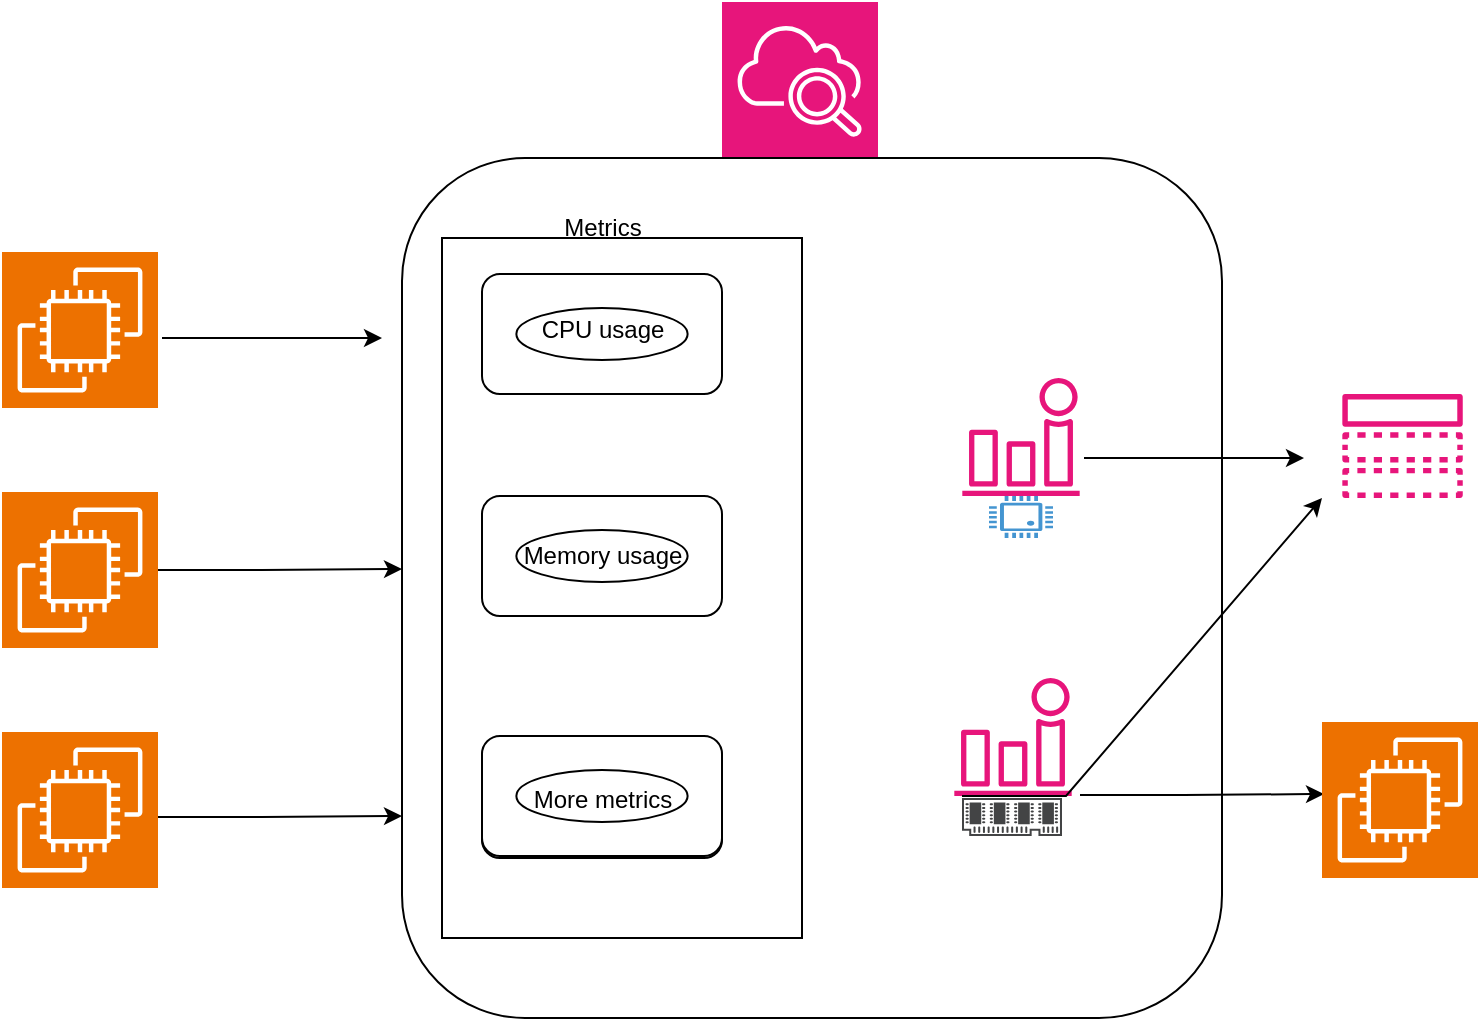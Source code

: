 <mxfile version="26.0.6">
  <diagram name="Page-1" id="ec4LZlJXVtBeC0Up6jDh">
    <mxGraphModel dx="1194" dy="797" grid="1" gridSize="10" guides="1" tooltips="1" connect="1" arrows="1" fold="1" page="1" pageScale="1" pageWidth="850" pageHeight="1100" math="0" shadow="0">
      <root>
        <mxCell id="0" />
        <mxCell id="1" parent="0" />
        <mxCell id="8TGFVGsVwTt1SEC6JmtR-1" value="" style="sketch=0;points=[[0,0,0],[0.25,0,0],[0.5,0,0],[0.75,0,0],[1,0,0],[0,1,0],[0.25,1,0],[0.5,1,0],[0.75,1,0],[1,1,0],[0,0.25,0],[0,0.5,0],[0,0.75,0],[1,0.25,0],[1,0.5,0],[1,0.75,0]];outlineConnect=0;fontColor=#232F3E;fillColor=#ED7100;strokeColor=#ffffff;dashed=0;verticalLabelPosition=bottom;verticalAlign=top;align=center;html=1;fontSize=12;fontStyle=0;aspect=fixed;shape=mxgraph.aws4.resourceIcon;resIcon=mxgraph.aws4.ec2;" vertex="1" parent="1">
          <mxGeometry x="80" y="247" width="78" height="78" as="geometry" />
        </mxCell>
        <mxCell id="8TGFVGsVwTt1SEC6JmtR-2" value="" style="sketch=0;points=[[0,0,0],[0.25,0,0],[0.5,0,0],[0.75,0,0],[1,0,0],[0,1,0],[0.25,1,0],[0.5,1,0],[0.75,1,0],[1,1,0],[0,0.25,0],[0,0.5,0],[0,0.75,0],[1,0.25,0],[1,0.5,0],[1,0.75,0]];outlineConnect=0;fontColor=#232F3E;fillColor=#ED7100;strokeColor=#ffffff;dashed=0;verticalLabelPosition=bottom;verticalAlign=top;align=center;html=1;fontSize=12;fontStyle=0;aspect=fixed;shape=mxgraph.aws4.resourceIcon;resIcon=mxgraph.aws4.ec2;" vertex="1" parent="1">
          <mxGeometry x="80" y="487" width="78" height="78" as="geometry" />
        </mxCell>
        <mxCell id="8TGFVGsVwTt1SEC6JmtR-3" value="" style="sketch=0;points=[[0,0,0],[0.25,0,0],[0.5,0,0],[0.75,0,0],[1,0,0],[0,1,0],[0.25,1,0],[0.5,1,0],[0.75,1,0],[1,1,0],[0,0.25,0],[0,0.5,0],[0,0.75,0],[1,0.25,0],[1,0.5,0],[1,0.75,0]];outlineConnect=0;fontColor=#232F3E;fillColor=#ED7100;strokeColor=#ffffff;dashed=0;verticalLabelPosition=bottom;verticalAlign=top;align=center;html=1;fontSize=12;fontStyle=0;aspect=fixed;shape=mxgraph.aws4.resourceIcon;resIcon=mxgraph.aws4.ec2;" vertex="1" parent="1">
          <mxGeometry x="80" y="367" width="78" height="78" as="geometry" />
        </mxCell>
        <mxCell id="8TGFVGsVwTt1SEC6JmtR-4" value="" style="sketch=0;points=[[0,0,0],[0.25,0,0],[0.5,0,0],[0.75,0,0],[1,0,0],[0,1,0],[0.25,1,0],[0.5,1,0],[0.75,1,0],[1,1,0],[0,0.25,0],[0,0.5,0],[0,0.75,0],[1,0.25,0],[1,0.5,0],[1,0.75,0]];points=[[0,0,0],[0.25,0,0],[0.5,0,0],[0.75,0,0],[1,0,0],[0,1,0],[0.25,1,0],[0.5,1,0],[0.75,1,0],[1,1,0],[0,0.25,0],[0,0.5,0],[0,0.75,0],[1,0.25,0],[1,0.5,0],[1,0.75,0]];outlineConnect=0;fontColor=#232F3E;fillColor=#E7157B;strokeColor=#ffffff;dashed=0;verticalLabelPosition=bottom;verticalAlign=top;align=center;html=1;fontSize=12;fontStyle=0;aspect=fixed;shape=mxgraph.aws4.resourceIcon;resIcon=mxgraph.aws4.cloudwatch_2;" vertex="1" parent="1">
          <mxGeometry x="440" y="122" width="78" height="78" as="geometry" />
        </mxCell>
        <mxCell id="8TGFVGsVwTt1SEC6JmtR-6" value="" style="rounded=1;whiteSpace=wrap;html=1;" vertex="1" parent="1">
          <mxGeometry x="280" y="200" width="410" height="430" as="geometry" />
        </mxCell>
        <mxCell id="8TGFVGsVwTt1SEC6JmtR-8" value="" style="rounded=0;whiteSpace=wrap;html=1;direction=south;" vertex="1" parent="1">
          <mxGeometry x="300" y="240" width="180" height="350" as="geometry" />
        </mxCell>
        <mxCell id="8TGFVGsVwTt1SEC6JmtR-9" value="Metrics" style="text;html=1;align=center;verticalAlign=middle;resizable=0;points=[];autosize=1;strokeColor=none;fillColor=none;" vertex="1" parent="1">
          <mxGeometry x="350" y="220" width="60" height="30" as="geometry" />
        </mxCell>
        <mxCell id="8TGFVGsVwTt1SEC6JmtR-10" value="" style="rounded=1;whiteSpace=wrap;html=1;" vertex="1" parent="1">
          <mxGeometry x="320" y="258" width="120" height="60" as="geometry" />
        </mxCell>
        <mxCell id="8TGFVGsVwTt1SEC6JmtR-11" value="" style="rounded=1;whiteSpace=wrap;html=1;" vertex="1" parent="1">
          <mxGeometry x="320" y="369" width="120" height="60" as="geometry" />
        </mxCell>
        <mxCell id="8TGFVGsVwTt1SEC6JmtR-12" value="" style="rounded=1;whiteSpace=wrap;html=1;" vertex="1" parent="1">
          <mxGeometry x="320" y="490" width="120" height="60" as="geometry" />
        </mxCell>
        <mxCell id="8TGFVGsVwTt1SEC6JmtR-13" value="" style="rounded=1;whiteSpace=wrap;html=1;" vertex="1" parent="1">
          <mxGeometry x="320" y="489" width="120" height="60" as="geometry" />
        </mxCell>
        <mxCell id="8TGFVGsVwTt1SEC6JmtR-15" value="" style="ellipse;whiteSpace=wrap;html=1;" vertex="1" parent="1">
          <mxGeometry x="337.18" y="386" width="85.63" height="26" as="geometry" />
        </mxCell>
        <mxCell id="8TGFVGsVwTt1SEC6JmtR-16" value="" style="ellipse;whiteSpace=wrap;html=1;" vertex="1" parent="1">
          <mxGeometry x="337.18" y="275" width="85.63" height="26" as="geometry" />
        </mxCell>
        <mxCell id="8TGFVGsVwTt1SEC6JmtR-19" value="" style="ellipse;whiteSpace=wrap;html=1;" vertex="1" parent="1">
          <mxGeometry x="337.18" y="506" width="85.63" height="26" as="geometry" />
        </mxCell>
        <mxCell id="8TGFVGsVwTt1SEC6JmtR-21" value="CPU usage" style="text;html=1;align=center;verticalAlign=middle;resizable=0;points=[];autosize=1;strokeColor=none;fillColor=none;" vertex="1" parent="1">
          <mxGeometry x="340" y="271" width="80" height="30" as="geometry" />
        </mxCell>
        <mxCell id="8TGFVGsVwTt1SEC6JmtR-22" value="Memory usage&lt;div&gt;&lt;br&gt;&lt;/div&gt;" style="text;html=1;align=center;verticalAlign=middle;resizable=0;points=[];autosize=1;strokeColor=none;fillColor=none;" vertex="1" parent="1">
          <mxGeometry x="330" y="386" width="100" height="40" as="geometry" />
        </mxCell>
        <mxCell id="8TGFVGsVwTt1SEC6JmtR-23" value="More metrics" style="text;html=1;align=center;verticalAlign=middle;resizable=0;points=[];autosize=1;strokeColor=none;fillColor=none;" vertex="1" parent="1">
          <mxGeometry x="335" y="506" width="90" height="30" as="geometry" />
        </mxCell>
        <mxCell id="8TGFVGsVwTt1SEC6JmtR-24" value="" style="sketch=0;outlineConnect=0;fontColor=#232F3E;gradientColor=none;fillColor=#E7157B;strokeColor=none;dashed=0;verticalLabelPosition=bottom;verticalAlign=top;align=center;html=1;fontSize=12;fontStyle=0;aspect=fixed;pointerEvents=1;shape=mxgraph.aws4.alarm;" vertex="1" parent="1">
          <mxGeometry x="560" y="310" width="59" height="59" as="geometry" />
        </mxCell>
        <mxCell id="8TGFVGsVwTt1SEC6JmtR-25" value="" style="sketch=0;pointerEvents=1;shadow=0;dashed=0;html=1;strokeColor=none;fillColor=#434445;aspect=fixed;labelPosition=center;verticalLabelPosition=bottom;verticalAlign=top;align=center;outlineConnect=0;shape=mxgraph.vvd.memory;" vertex="1" parent="1">
          <mxGeometry x="560" y="520" width="50" height="19" as="geometry" />
        </mxCell>
        <mxCell id="8TGFVGsVwTt1SEC6JmtR-28" value="" style="sketch=0;outlineConnect=0;fontColor=#232F3E;gradientColor=none;fillColor=#E7157B;strokeColor=none;dashed=0;verticalLabelPosition=bottom;verticalAlign=top;align=center;html=1;fontSize=12;fontStyle=0;aspect=fixed;pointerEvents=1;shape=mxgraph.aws4.alarm;" vertex="1" parent="1">
          <mxGeometry x="556" y="460" width="59" height="59" as="geometry" />
        </mxCell>
        <mxCell id="8TGFVGsVwTt1SEC6JmtR-29" value="" style="pointerEvents=1;shadow=0;dashed=0;html=1;strokeColor=none;fillColor=#4495D1;labelPosition=center;verticalLabelPosition=bottom;verticalAlign=top;align=center;outlineConnect=0;shape=mxgraph.veeam.cpu;" vertex="1" parent="1">
          <mxGeometry x="573.5" y="369" width="32" height="21" as="geometry" />
        </mxCell>
        <mxCell id="8TGFVGsVwTt1SEC6JmtR-30" value="" style="endArrow=classic;html=1;rounded=0;" edge="1" parent="1">
          <mxGeometry width="50" height="50" relative="1" as="geometry">
            <mxPoint x="160" y="290" as="sourcePoint" />
            <mxPoint x="270" y="290" as="targetPoint" />
          </mxGeometry>
        </mxCell>
        <mxCell id="8TGFVGsVwTt1SEC6JmtR-31" value="" style="endArrow=classic;html=1;rounded=0;exitX=1;exitY=0.5;exitDx=0;exitDy=0;exitPerimeter=0;" edge="1" parent="1" source="8TGFVGsVwTt1SEC6JmtR-3">
          <mxGeometry width="50" height="50" relative="1" as="geometry">
            <mxPoint x="170" y="405.5" as="sourcePoint" />
            <mxPoint x="280" y="405.5" as="targetPoint" />
            <Array as="points">
              <mxPoint x="210" y="406" />
            </Array>
          </mxGeometry>
        </mxCell>
        <mxCell id="8TGFVGsVwTt1SEC6JmtR-32" value="" style="endArrow=classic;html=1;rounded=0;exitX=1;exitY=0.5;exitDx=0;exitDy=0;exitPerimeter=0;" edge="1" parent="1">
          <mxGeometry width="50" height="50" relative="1" as="geometry">
            <mxPoint x="158" y="529.5" as="sourcePoint" />
            <mxPoint x="280" y="529" as="targetPoint" />
            <Array as="points">
              <mxPoint x="210" y="529.5" />
            </Array>
          </mxGeometry>
        </mxCell>
        <mxCell id="8TGFVGsVwTt1SEC6JmtR-33" value="" style="endArrow=classic;html=1;rounded=0;exitX=1;exitY=0.5;exitDx=0;exitDy=0;exitPerimeter=0;" edge="1" parent="1">
          <mxGeometry width="50" height="50" relative="1" as="geometry">
            <mxPoint x="619" y="518.5" as="sourcePoint" />
            <mxPoint x="741" y="518" as="targetPoint" />
            <Array as="points">
              <mxPoint x="671" y="518.5" />
            </Array>
          </mxGeometry>
        </mxCell>
        <mxCell id="8TGFVGsVwTt1SEC6JmtR-34" value="" style="endArrow=classic;html=1;rounded=0;" edge="1" parent="1">
          <mxGeometry width="50" height="50" relative="1" as="geometry">
            <mxPoint x="621" y="350" as="sourcePoint" />
            <mxPoint x="731" y="350" as="targetPoint" />
          </mxGeometry>
        </mxCell>
        <mxCell id="8TGFVGsVwTt1SEC6JmtR-35" value="" style="endArrow=classic;html=1;rounded=0;exitX=1;exitY=0.5;exitDx=0;exitDy=0;exitPerimeter=0;" edge="1" parent="1">
          <mxGeometry width="50" height="50" relative="1" as="geometry">
            <mxPoint x="560" y="519" as="sourcePoint" />
            <mxPoint x="740" y="370" as="targetPoint" />
            <Array as="points">
              <mxPoint x="612" y="519" />
            </Array>
          </mxGeometry>
        </mxCell>
        <mxCell id="8TGFVGsVwTt1SEC6JmtR-36" value="" style="sketch=0;points=[[0,0,0],[0.25,0,0],[0.5,0,0],[0.75,0,0],[1,0,0],[0,1,0],[0.25,1,0],[0.5,1,0],[0.75,1,0],[1,1,0],[0,0.25,0],[0,0.5,0],[0,0.75,0],[1,0.25,0],[1,0.5,0],[1,0.75,0]];outlineConnect=0;fontColor=#232F3E;fillColor=#ED7100;strokeColor=#ffffff;dashed=0;verticalLabelPosition=bottom;verticalAlign=top;align=center;html=1;fontSize=12;fontStyle=0;aspect=fixed;shape=mxgraph.aws4.resourceIcon;resIcon=mxgraph.aws4.ec2;" vertex="1" parent="1">
          <mxGeometry x="740" y="482" width="78" height="78" as="geometry" />
        </mxCell>
        <mxCell id="8TGFVGsVwTt1SEC6JmtR-37" value="" style="sketch=0;outlineConnect=0;fontColor=#232F3E;gradientColor=none;fillColor=#E7157B;strokeColor=none;dashed=0;verticalLabelPosition=bottom;verticalAlign=top;align=center;html=1;fontSize=12;fontStyle=0;aspect=fixed;pointerEvents=1;shape=mxgraph.aws4.topic;" vertex="1" parent="1">
          <mxGeometry x="750" y="318" width="60.54" height="52" as="geometry" />
        </mxCell>
      </root>
    </mxGraphModel>
  </diagram>
</mxfile>
